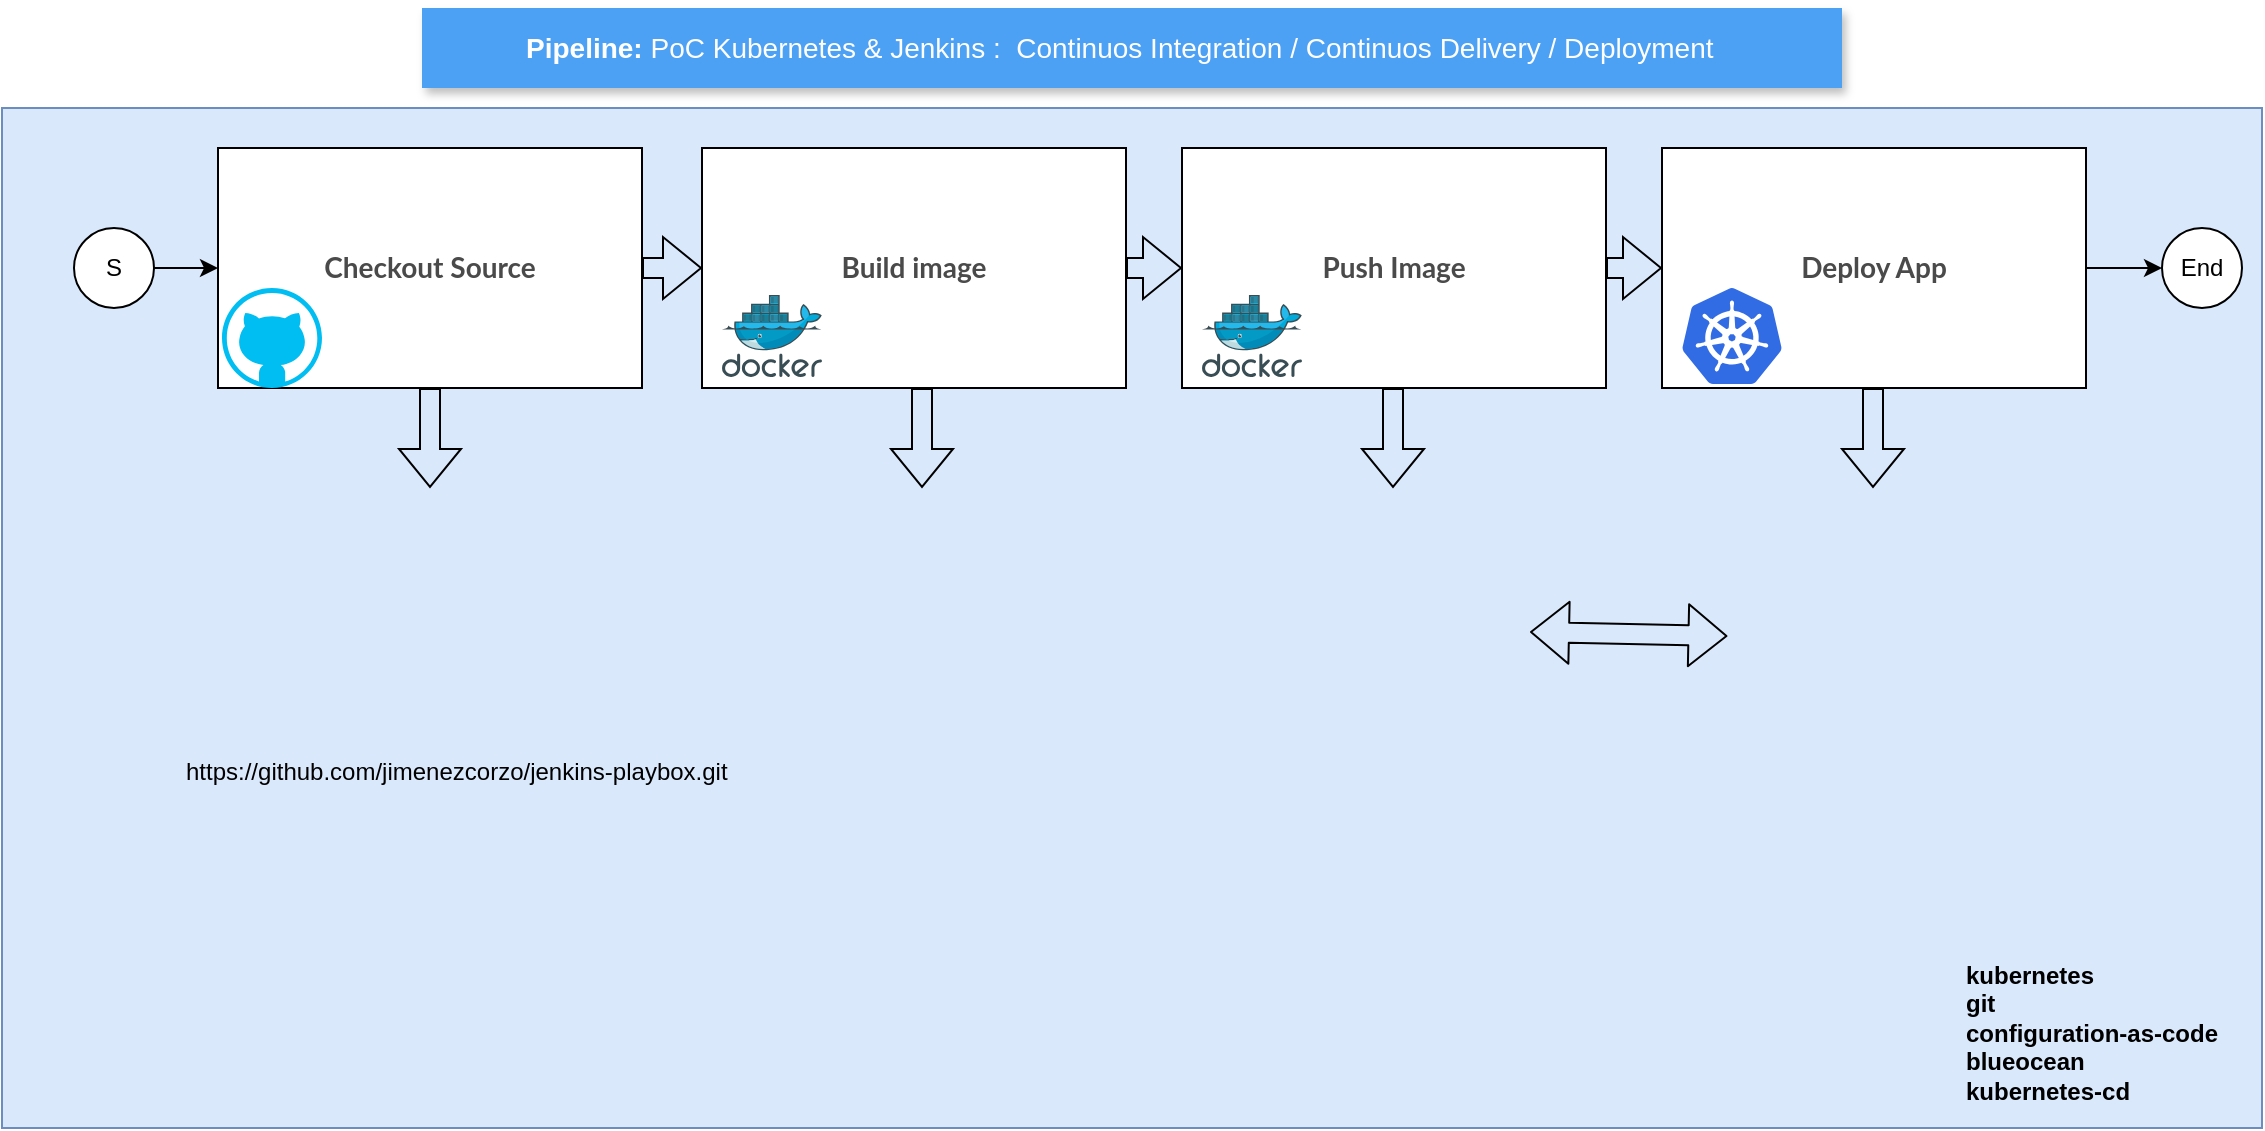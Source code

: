 <mxfile version="13.6.6" type="github">
  <diagram id="GNU3i8hCxYjH3E0Nk9u4" name="Page-1">
    <mxGraphModel dx="2522" dy="741" grid="1" gridSize="10" guides="1" tooltips="1" connect="1" arrows="1" fold="1" page="1" pageScale="1" pageWidth="1100" pageHeight="850" math="0" shadow="0">
      <root>
        <mxCell id="0" />
        <mxCell id="1" parent="0" />
        <mxCell id="pvH52jMwIwCaczwJxy_N-38" value="" style="rounded=0;whiteSpace=wrap;html=1;fillColor=#dae8fc;strokeColor=#6c8ebf;" vertex="1" parent="1">
          <mxGeometry x="-30" y="60" width="1130" height="510" as="geometry" />
        </mxCell>
        <mxCell id="pvH52jMwIwCaczwJxy_N-4" value="&lt;span style=&quot;color: rgb(74 , 74 , 74) ; font-family: &amp;#34;latolatinweb&amp;#34; , &amp;#34;lato&amp;#34; , &amp;#34;helvetica neue&amp;#34; , &amp;#34;helvetica&amp;#34; , &amp;#34;arial&amp;#34; , sans-serif ; font-size: 14px ; background-color: rgb(255 , 255 , 255)&quot;&gt;&lt;b&gt;Checkout Source&lt;/b&gt;&lt;/span&gt;" style="rounded=0;whiteSpace=wrap;html=1;" vertex="1" parent="1">
          <mxGeometry x="78" y="80" width="212" height="120" as="geometry" />
        </mxCell>
        <mxCell id="pvH52jMwIwCaczwJxy_N-1" value="" style="shape=image;html=1;verticalAlign=top;verticalLabelPosition=bottom;labelBackgroundColor=#ffffff;imageAspect=0;aspect=fixed;image=https://cdn4.iconfinder.com/data/icons/logos-brands-5/24/jenkins-128.png" vertex="1" parent="1">
          <mxGeometry x="60" y="425" width="128" height="128" as="geometry" />
        </mxCell>
        <mxCell id="pvH52jMwIwCaczwJxy_N-2" value="" style="verticalLabelPosition=bottom;html=1;verticalAlign=top;align=center;strokeColor=none;fillColor=#00BEF2;shape=mxgraph.azure.github_code;pointerEvents=1;" vertex="1" parent="1">
          <mxGeometry x="80" y="150" width="50" height="50" as="geometry" />
        </mxCell>
        <mxCell id="pvH52jMwIwCaczwJxy_N-3" value="" style="shape=image;html=1;verticalAlign=top;verticalLabelPosition=bottom;labelBackgroundColor=#ffffff;imageAspect=0;aspect=fixed;image=https://cdn4.iconfinder.com/data/icons/social-icons-16/512/GitHub_alt-128.png" vertex="1" parent="1">
          <mxGeometry x="120" y="250" width="128" height="128" as="geometry" />
        </mxCell>
        <mxCell id="pvH52jMwIwCaczwJxy_N-8" style="edgeStyle=orthogonalEdgeStyle;shape=flexArrow;rounded=0;orthogonalLoop=1;jettySize=auto;html=1;exitX=1;exitY=0.5;exitDx=0;exitDy=0;entryX=0;entryY=0.5;entryDx=0;entryDy=0;" edge="1" parent="1" source="pvH52jMwIwCaczwJxy_N-4" target="pvH52jMwIwCaczwJxy_N-5">
          <mxGeometry relative="1" as="geometry" />
        </mxCell>
        <mxCell id="pvH52jMwIwCaczwJxy_N-20" style="edgeStyle=orthogonalEdgeStyle;shape=flexArrow;rounded=0;orthogonalLoop=1;jettySize=auto;html=1;exitX=0.5;exitY=1;exitDx=0;exitDy=0;fontStyle=1" edge="1" parent="1" source="pvH52jMwIwCaczwJxy_N-4" target="pvH52jMwIwCaczwJxy_N-3">
          <mxGeometry relative="1" as="geometry" />
        </mxCell>
        <mxCell id="pvH52jMwIwCaczwJxy_N-10" style="edgeStyle=orthogonalEdgeStyle;shape=flexArrow;rounded=0;orthogonalLoop=1;jettySize=auto;html=1;exitX=1;exitY=0.5;exitDx=0;exitDy=0;entryX=0;entryY=0.5;entryDx=0;entryDy=0;" edge="1" parent="1" source="pvH52jMwIwCaczwJxy_N-5" target="pvH52jMwIwCaczwJxy_N-6">
          <mxGeometry relative="1" as="geometry" />
        </mxCell>
        <mxCell id="pvH52jMwIwCaczwJxy_N-5" value="&lt;span style=&quot;color: rgb(74 , 74 , 74) ; font-family: &amp;#34;latolatinweb&amp;#34; , &amp;#34;lato&amp;#34; , &amp;#34;helvetica neue&amp;#34; , &amp;#34;helvetica&amp;#34; , &amp;#34;arial&amp;#34; , sans-serif ; font-size: 14px ; background-color: rgb(255 , 255 , 255)&quot;&gt;&lt;b&gt;Build image&lt;/b&gt;&lt;/span&gt;" style="rounded=0;whiteSpace=wrap;html=1;" vertex="1" parent="1">
          <mxGeometry x="320" y="80" width="212" height="120" as="geometry" />
        </mxCell>
        <mxCell id="pvH52jMwIwCaczwJxy_N-11" style="edgeStyle=orthogonalEdgeStyle;shape=flexArrow;rounded=0;orthogonalLoop=1;jettySize=auto;html=1;exitX=1;exitY=0.5;exitDx=0;exitDy=0;entryX=0;entryY=0.5;entryDx=0;entryDy=0;" edge="1" parent="1" source="pvH52jMwIwCaczwJxy_N-6">
          <mxGeometry relative="1" as="geometry">
            <mxPoint x="800" y="140" as="targetPoint" />
          </mxGeometry>
        </mxCell>
        <mxCell id="pvH52jMwIwCaczwJxy_N-6" value="&lt;span style=&quot;color: rgb(74 , 74 , 74) ; font-family: &amp;#34;latolatinweb&amp;#34; , &amp;#34;lato&amp;#34; , &amp;#34;helvetica neue&amp;#34; , &amp;#34;helvetica&amp;#34; , &amp;#34;arial&amp;#34; , sans-serif ; font-size: 14px ; background-color: rgb(255 , 255 , 255)&quot;&gt;&lt;b&gt;Push Image&lt;/b&gt;&lt;/span&gt;" style="rounded=0;whiteSpace=wrap;html=1;" vertex="1" parent="1">
          <mxGeometry x="560" y="80" width="212" height="120" as="geometry" />
        </mxCell>
        <mxCell id="pvH52jMwIwCaczwJxy_N-16" style="edgeStyle=orthogonalEdgeStyle;rounded=0;orthogonalLoop=1;jettySize=auto;html=1;exitX=1;exitY=0.5;exitDx=0;exitDy=0;entryX=0;entryY=0.5;entryDx=0;entryDy=0;" edge="1" parent="1" source="pvH52jMwIwCaczwJxy_N-12" target="pvH52jMwIwCaczwJxy_N-4">
          <mxGeometry relative="1" as="geometry" />
        </mxCell>
        <mxCell id="pvH52jMwIwCaczwJxy_N-12" value="S" style="ellipse;whiteSpace=wrap;html=1;aspect=fixed;" vertex="1" parent="1">
          <mxGeometry x="6" y="120" width="40" height="40" as="geometry" />
        </mxCell>
        <mxCell id="pvH52jMwIwCaczwJxy_N-13" value="End" style="ellipse;whiteSpace=wrap;html=1;aspect=fixed;" vertex="1" parent="1">
          <mxGeometry x="1050" y="120" width="40" height="40" as="geometry" />
        </mxCell>
        <mxCell id="pvH52jMwIwCaczwJxy_N-17" style="edgeStyle=orthogonalEdgeStyle;rounded=0;orthogonalLoop=1;jettySize=auto;html=1;exitX=1;exitY=0.5;exitDx=0;exitDy=0;entryX=0;entryY=0.5;entryDx=0;entryDy=0;" edge="1" parent="1" target="pvH52jMwIwCaczwJxy_N-13">
          <mxGeometry relative="1" as="geometry">
            <mxPoint x="1012" y="140" as="sourcePoint" />
            <mxPoint x="1030" y="260" as="targetPoint" />
          </mxGeometry>
        </mxCell>
        <UserObject label="https://github.com/jimenezcorzo/jenkins-playbox.git" link="https://github.com/jimenezcorzo/jenkins-playbox.git" id="pvH52jMwIwCaczwJxy_N-21">
          <mxCell style="text;whiteSpace=wrap;html=1;" vertex="1" parent="1">
            <mxGeometry x="60" y="378" width="300" height="30" as="geometry" />
          </mxCell>
        </UserObject>
        <mxCell id="pvH52jMwIwCaczwJxy_N-22" value="&lt;b&gt;Pipeline:&lt;/b&gt; PoC Kubernetes &amp;amp; Jenkins :&amp;nbsp; Continuos Integration / Continuos Delivery / Deployment" style="fillColor=#4DA1F5;strokeColor=none;shadow=1;gradientColor=none;fontSize=14;align=left;spacingLeft=50;fontColor=#ffffff;html=1;" vertex="1" parent="1">
          <mxGeometry x="180" y="10" width="710" height="40" as="geometry" />
        </mxCell>
        <mxCell id="pvH52jMwIwCaczwJxy_N-23" value="&lt;span style=&quot;color: rgb(74 , 74 , 74) ; font-family: &amp;#34;latolatinweb&amp;#34; , &amp;#34;lato&amp;#34; , &amp;#34;helvetica neue&amp;#34; , &amp;#34;helvetica&amp;#34; , &amp;#34;arial&amp;#34; , sans-serif ; font-size: 14px ; background-color: rgb(255 , 255 , 255)&quot;&gt;&lt;b&gt;Deploy App&lt;/b&gt;&lt;/span&gt;" style="rounded=0;whiteSpace=wrap;html=1;" vertex="1" parent="1">
          <mxGeometry x="800" y="80" width="212" height="120" as="geometry" />
        </mxCell>
        <mxCell id="pvH52jMwIwCaczwJxy_N-25" value="" style="aspect=fixed;html=1;points=[];align=center;image;fontSize=12;image=img/lib/mscae/Kubernetes.svg;" vertex="1" parent="1">
          <mxGeometry x="810" y="150" width="50" height="48" as="geometry" />
        </mxCell>
        <mxCell id="pvH52jMwIwCaczwJxy_N-26" value="" style="shape=image;html=1;verticalAlign=top;verticalLabelPosition=bottom;labelBackgroundColor=#ffffff;imageAspect=0;aspect=fixed;image=https://cdn4.iconfinder.com/data/icons/logos-and-brands/512/97_Docker_logo_logos-128.png" vertex="1" parent="1">
          <mxGeometry x="640" y="275" width="78" height="78" as="geometry" />
        </mxCell>
        <mxCell id="pvH52jMwIwCaczwJxy_N-27" value="" style="aspect=fixed;html=1;points=[];align=center;image;fontSize=12;image=img/lib/mscae/Docker.svg;" vertex="1" parent="1">
          <mxGeometry x="330" y="153.5" width="50" height="41" as="geometry" />
        </mxCell>
        <mxCell id="pvH52jMwIwCaczwJxy_N-28" value="" style="shape=image;html=1;verticalAlign=top;verticalLabelPosition=bottom;labelBackgroundColor=#ffffff;imageAspect=0;aspect=fixed;image=https://cdn4.iconfinder.com/data/icons/logos-brands-5/24/jenkins-128.png" vertex="1" parent="1">
          <mxGeometry x="382" y="270" width="88" height="88" as="geometry" />
        </mxCell>
        <mxCell id="pvH52jMwIwCaczwJxy_N-29" style="edgeStyle=orthogonalEdgeStyle;shape=flexArrow;rounded=0;orthogonalLoop=1;jettySize=auto;html=1;exitX=0.5;exitY=1;exitDx=0;exitDy=0;" edge="1" parent="1">
          <mxGeometry relative="1" as="geometry">
            <mxPoint x="430" y="200" as="sourcePoint" />
            <mxPoint x="430" y="250" as="targetPoint" />
          </mxGeometry>
        </mxCell>
        <mxCell id="pvH52jMwIwCaczwJxy_N-30" value="" style="shape=image;html=1;verticalAlign=top;verticalLabelPosition=bottom;labelBackgroundColor=#ffffff;imageAspect=0;aspect=fixed;image=https://cdn0.iconfinder.com/data/icons/flat-round-system/512/android-128.png" vertex="1" parent="1">
          <mxGeometry x="471" y="329" width="31" height="31" as="geometry" />
        </mxCell>
        <mxCell id="pvH52jMwIwCaczwJxy_N-31" value="" style="shape=image;html=1;verticalAlign=top;verticalLabelPosition=bottom;labelBackgroundColor=#ffffff;imageAspect=0;aspect=fixed;image=https://cdn4.iconfinder.com/data/icons/logos-brands-5/24/kubernetes-128.png" vertex="1" parent="1">
          <mxGeometry x="857" y="270" width="98" height="98" as="geometry" />
        </mxCell>
        <mxCell id="pvH52jMwIwCaczwJxy_N-32" style="edgeStyle=orthogonalEdgeStyle;shape=flexArrow;rounded=0;orthogonalLoop=1;jettySize=auto;html=1;exitX=0.5;exitY=1;exitDx=0;exitDy=0;" edge="1" parent="1">
          <mxGeometry relative="1" as="geometry">
            <mxPoint x="665.5" y="200" as="sourcePoint" />
            <mxPoint x="665.5" y="250" as="targetPoint" />
          </mxGeometry>
        </mxCell>
        <mxCell id="pvH52jMwIwCaczwJxy_N-33" style="edgeStyle=orthogonalEdgeStyle;shape=flexArrow;rounded=0;orthogonalLoop=1;jettySize=auto;html=1;exitX=0.5;exitY=1;exitDx=0;exitDy=0;" edge="1" parent="1">
          <mxGeometry relative="1" as="geometry">
            <mxPoint x="905.5" y="200" as="sourcePoint" />
            <mxPoint x="905.5" y="250" as="targetPoint" />
          </mxGeometry>
        </mxCell>
        <mxCell id="pvH52jMwIwCaczwJxy_N-35" value="" style="aspect=fixed;html=1;points=[];align=center;image;fontSize=12;image=img/lib/mscae/Docker.svg;" vertex="1" parent="1">
          <mxGeometry x="570" y="153.5" width="50" height="41" as="geometry" />
        </mxCell>
        <mxCell id="pvH52jMwIwCaczwJxy_N-42" value="" style="shape=flexArrow;endArrow=classic;startArrow=classic;html=1;entryX=0.698;entryY=0.651;entryDx=0;entryDy=0;entryPerimeter=0;" edge="1" parent="1">
          <mxGeometry width="50" height="50" relative="1" as="geometry">
            <mxPoint x="734" y="322" as="sourcePoint" />
            <mxPoint x="832.74" y="324.01" as="targetPoint" />
          </mxGeometry>
        </mxCell>
        <mxCell id="pvH52jMwIwCaczwJxy_N-44" value="kubernetes&lt;br&gt;git&lt;br&gt;configuration-as-code&lt;br&gt;blueocean&lt;br&gt;kubernetes-cd" style="text;whiteSpace=wrap;html=1;fontStyle=1" vertex="1" parent="1">
          <mxGeometry x="950" y="480" width="140" height="90" as="geometry" />
        </mxCell>
        <mxCell id="pvH52jMwIwCaczwJxy_N-45" value="" style="shape=image;html=1;verticalAlign=top;verticalLabelPosition=bottom;labelBackgroundColor=#ffffff;imageAspect=0;aspect=fixed;image=https://cdn4.iconfinder.com/data/icons/multimedia-75/512/multimedia-50-128.png;fillColor=#CCFFCC;" vertex="1" parent="1">
          <mxGeometry x="860" y="480" width="90" height="90" as="geometry" />
        </mxCell>
        <mxCell id="FXCXVvDxTQtwc45PbP1s-115" value="Icons" style="" parent="0" />
      </root>
    </mxGraphModel>
  </diagram>
</mxfile>
